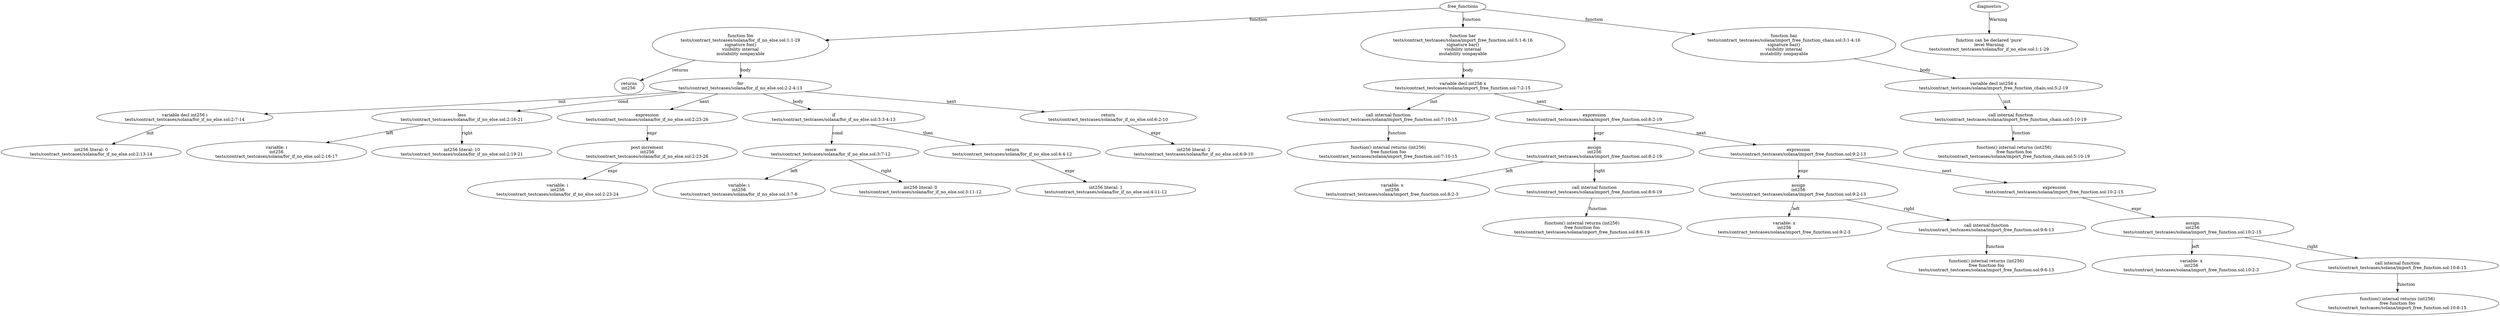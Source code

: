 strict digraph "tests/contract_testcases/solana/import_free_function_chain.sol" {
	foo [label="function foo\ntests/contract_testcases/solana/for_if_no_else.sol:1:1-29\nsignature foo()\nvisibility internal\nmutability nonpayable"]
	returns [label="returns\nint256 "]
	for [label="for\ntests/contract_testcases/solana/for_if_no_else.sol:2:2-4:13"]
	var_decl [label="variable decl int256 i\ntests/contract_testcases/solana/for_if_no_else.sol:2:7-14"]
	number_literal [label="int256 literal: 0\ntests/contract_testcases/solana/for_if_no_else.sol:2:13-14"]
	less [label="less\ntests/contract_testcases/solana/for_if_no_else.sol:2:16-21"]
	variable [label="variable: i\nint256\ntests/contract_testcases/solana/for_if_no_else.sol:2:16-17"]
	number_literal_9 [label="int256 literal: 10\ntests/contract_testcases/solana/for_if_no_else.sol:2:19-21"]
	expr [label="expression\ntests/contract_testcases/solana/for_if_no_else.sol:2:23-26"]
	post_increment [label="post increment\nint256\ntests/contract_testcases/solana/for_if_no_else.sol:2:23-26"]
	variable_12 [label="variable: i\nint256\ntests/contract_testcases/solana/for_if_no_else.sol:2:23-24"]
	if [label="if\ntests/contract_testcases/solana/for_if_no_else.sol:3:3-4:13"]
	more [label="more\ntests/contract_testcases/solana/for_if_no_else.sol:3:7-12"]
	variable_15 [label="variable: i\nint256\ntests/contract_testcases/solana/for_if_no_else.sol:3:7-8"]
	number_literal_16 [label="int256 literal: 0\ntests/contract_testcases/solana/for_if_no_else.sol:3:11-12"]
	return [label="return\ntests/contract_testcases/solana/for_if_no_else.sol:4:4-12"]
	number_literal_18 [label="int256 literal: 1\ntests/contract_testcases/solana/for_if_no_else.sol:4:11-12"]
	return_19 [label="return\ntests/contract_testcases/solana/for_if_no_else.sol:6:2-10"]
	number_literal_20 [label="int256 literal: 2\ntests/contract_testcases/solana/for_if_no_else.sol:6:9-10"]
	bar [label="function bar\ntests/contract_testcases/solana/import_free_function.sol:5:1-6:16\nsignature bar()\nvisibility internal\nmutability nonpayable"]
	var_decl_22 [label="variable decl int256 x\ntests/contract_testcases/solana/import_free_function.sol:7:2-15"]
	call_internal_function [label="call internal function\ntests/contract_testcases/solana/import_free_function.sol:7:10-15"]
	internal_function [label="function() internal returns (int256)\nfree function foo\ntests/contract_testcases/solana/import_free_function.sol:7:10-15"]
	expr_25 [label="expression\ntests/contract_testcases/solana/import_free_function.sol:8:2-19"]
	assign [label="assign\nint256\ntests/contract_testcases/solana/import_free_function.sol:8:2-19"]
	variable_27 [label="variable: x\nint256\ntests/contract_testcases/solana/import_free_function.sol:8:2-3"]
	call_internal_function_28 [label="call internal function\ntests/contract_testcases/solana/import_free_function.sol:8:6-19"]
	internal_function_29 [label="function() internal returns (int256)\nfree function foo\ntests/contract_testcases/solana/import_free_function.sol:8:6-19"]
	expr_30 [label="expression\ntests/contract_testcases/solana/import_free_function.sol:9:2-13"]
	assign_31 [label="assign\nint256\ntests/contract_testcases/solana/import_free_function.sol:9:2-13"]
	variable_32 [label="variable: x\nint256\ntests/contract_testcases/solana/import_free_function.sol:9:2-3"]
	call_internal_function_33 [label="call internal function\ntests/contract_testcases/solana/import_free_function.sol:9:6-13"]
	internal_function_34 [label="function() internal returns (int256)\nfree function foo\ntests/contract_testcases/solana/import_free_function.sol:9:6-13"]
	expr_35 [label="expression\ntests/contract_testcases/solana/import_free_function.sol:10:2-15"]
	assign_36 [label="assign\nint256\ntests/contract_testcases/solana/import_free_function.sol:10:2-15"]
	variable_37 [label="variable: x\nint256\ntests/contract_testcases/solana/import_free_function.sol:10:2-3"]
	call_internal_function_38 [label="call internal function\ntests/contract_testcases/solana/import_free_function.sol:10:6-15"]
	internal_function_39 [label="function() internal returns (int256)\nfree function foo\ntests/contract_testcases/solana/import_free_function.sol:10:6-15"]
	baz [label="function baz\ntests/contract_testcases/solana/import_free_function_chain.sol:3:1-4:16\nsignature baz()\nvisibility internal\nmutability nonpayable"]
	var_decl_41 [label="variable decl int256 x\ntests/contract_testcases/solana/import_free_function_chain.sol:5:2-19"]
	call_internal_function_42 [label="call internal function\ntests/contract_testcases/solana/import_free_function_chain.sol:5:10-19"]
	internal_function_43 [label="function() internal returns (int256)\nfree function foo\ntests/contract_testcases/solana/import_free_function_chain.sol:5:10-19"]
	diagnostic [label="function can be declared 'pure'\nlevel Warning\ntests/contract_testcases/solana/for_if_no_else.sol:1:1-29"]
	free_functions -> foo [label="function"]
	foo -> returns [label="returns"]
	foo -> for [label="body"]
	for -> var_decl [label="init"]
	var_decl -> number_literal [label="init"]
	for -> less [label="cond"]
	less -> variable [label="left"]
	less -> number_literal_9 [label="right"]
	for -> expr [label="next"]
	expr -> post_increment [label="expr"]
	post_increment -> variable_12 [label="expr"]
	for -> if [label="body"]
	if -> more [label="cond"]
	more -> variable_15 [label="left"]
	more -> number_literal_16 [label="right"]
	if -> return [label="then"]
	return -> number_literal_18 [label="expr"]
	for -> return_19 [label="next"]
	return_19 -> number_literal_20 [label="expr"]
	free_functions -> bar [label="function"]
	bar -> var_decl_22 [label="body"]
	var_decl_22 -> call_internal_function [label="init"]
	call_internal_function -> internal_function [label="function"]
	var_decl_22 -> expr_25 [label="next"]
	expr_25 -> assign [label="expr"]
	assign -> variable_27 [label="left"]
	assign -> call_internal_function_28 [label="right"]
	call_internal_function_28 -> internal_function_29 [label="function"]
	expr_25 -> expr_30 [label="next"]
	expr_30 -> assign_31 [label="expr"]
	assign_31 -> variable_32 [label="left"]
	assign_31 -> call_internal_function_33 [label="right"]
	call_internal_function_33 -> internal_function_34 [label="function"]
	expr_30 -> expr_35 [label="next"]
	expr_35 -> assign_36 [label="expr"]
	assign_36 -> variable_37 [label="left"]
	assign_36 -> call_internal_function_38 [label="right"]
	call_internal_function_38 -> internal_function_39 [label="function"]
	free_functions -> baz [label="function"]
	baz -> var_decl_41 [label="body"]
	var_decl_41 -> call_internal_function_42 [label="init"]
	call_internal_function_42 -> internal_function_43 [label="function"]
	diagnostics -> diagnostic [label="Warning"]
}
